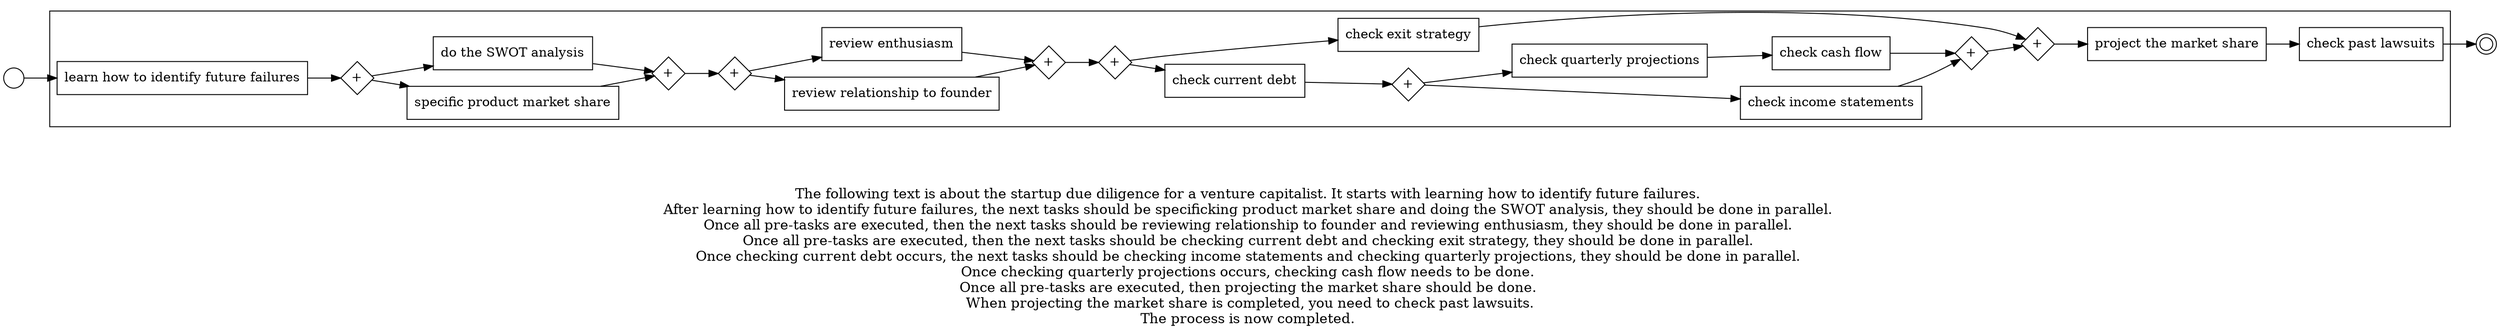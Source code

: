 digraph startup_due_diligence_for_a_venture_capitalist_58 {
	graph [rankdir=LR]
	START_NODE [label="" shape=circle width=0.3]
	subgraph CLUSTER_0 {
		"learn how to identify future failures" [shape=box]
		"AND_SPLIT--2. Filter out the terrible products_QI01" [label="+" fixedsize=true shape=diamond width=0.5]
		"learn how to identify future failures" -> "AND_SPLIT--2. Filter out the terrible products_QI01"
		"specific product market share" [shape=box]
		"AND_SPLIT--2. Filter out the terrible products_QI01" -> "specific product market share"
		"do the SWOT analysis" [shape=box]
		"AND_SPLIT--2. Filter out the terrible products_QI01" -> "do the SWOT analysis"
		"AND_JOIN--2. Filter out the terrible products_QI01" [label="+" fixedsize=true shape=diamond width=0.5]
		"specific product market share" -> "AND_JOIN--2. Filter out the terrible products_QI01"
		"do the SWOT analysis" -> "AND_JOIN--2. Filter out the terrible products_QI01"
		"AND_SPLIT--3. Review the funding team_XKRX" [label="+" fixedsize=true shape=diamond width=0.5]
		"AND_JOIN--2. Filter out the terrible products_QI01" -> "AND_SPLIT--3. Review the funding team_XKRX"
		"review relationship to founder" [shape=box]
		"AND_SPLIT--3. Review the funding team_XKRX" -> "review relationship to founder"
		"review enthusiasm" [shape=box]
		"AND_SPLIT--3. Review the funding team_XKRX" -> "review enthusiasm"
		"AND_JOIN--3. Review the funding team_XKRX" [label="+" fixedsize=true shape=diamond width=0.5]
		"review relationship to founder" -> "AND_JOIN--3. Review the funding team_XKRX"
		"review enthusiasm" -> "AND_JOIN--3. Review the funding team_XKRX"
		"AND_SPLIT--4. Evaluate Financial Viability_49I5" [label="+" fixedsize=true shape=diamond width=0.5]
		"AND_JOIN--3. Review the funding team_XKRX" -> "AND_SPLIT--4. Evaluate Financial Viability_49I5"
		"check current debt" [shape=box]
		"AND_SPLIT--4. Evaluate Financial Viability_49I5" -> "check current debt"
		"check exit strategy" [shape=box]
		"AND_SPLIT--4. Evaluate Financial Viability_49I5" -> "check exit strategy"
		"AND_SPLIT--4. Evaluate Financial Viability_OAN1" [label="+" fixedsize=true shape=diamond width=0.5]
		"check current debt" -> "AND_SPLIT--4. Evaluate Financial Viability_OAN1"
		"check income statements" [shape=box]
		"AND_SPLIT--4. Evaluate Financial Viability_OAN1" -> "check income statements"
		"check quarterly projections" [shape=box]
		"AND_SPLIT--4. Evaluate Financial Viability_OAN1" -> "check quarterly projections"
		"check cash flow" [shape=box]
		"check quarterly projections" -> "check cash flow"
		"AND_JOIN--4. Evaluate Financial Viability_OAN1" [label="+" fixedsize=true shape=diamond width=0.5]
		"check income statements" -> "AND_JOIN--4. Evaluate Financial Viability_OAN1"
		"check cash flow" -> "AND_JOIN--4. Evaluate Financial Viability_OAN1"
		"AND_JOIN--4. Evaluate Financial Viability_49I5" [label="+" fixedsize=true shape=diamond width=0.5]
		"AND_JOIN--4. Evaluate Financial Viability_OAN1" -> "AND_JOIN--4. Evaluate Financial Viability_49I5"
		"check exit strategy" -> "AND_JOIN--4. Evaluate Financial Viability_49I5"
		"project the market share" [shape=box]
		"AND_JOIN--4. Evaluate Financial Viability_49I5" -> "project the market share"
		"check past lawsuits" [shape=box]
		"project the market share" -> "check past lawsuits"
	}
	START_NODE -> "learn how to identify future failures"
	END_NODE [label="" shape=doublecircle width=0.2]
	"check past lawsuits" -> END_NODE
	fontsize=15 label="\n\n
The following text is about the startup due diligence for a venture capitalist. It starts with learning how to identify future failures. 
After learning how to identify future failures, the next tasks should be specificking product market share and doing the SWOT analysis, they should be done in parallel. 
Once all pre-tasks are executed, then the next tasks should be reviewing relationship to founder and reviewing enthusiasm, they should be done in parallel. 
Once all pre-tasks are executed, then the next tasks should be checking current debt and checking exit strategy, they should be done in parallel. 
Once checking current debt occurs, the next tasks should be checking income statements and checking quarterly projections, they should be done in parallel. 
Once checking quarterly projections occurs, checking cash flow needs to be done. 
Once all pre-tasks are executed, then projecting the market share should be done. 
When projecting the market share is completed, you need to check past lawsuits.
The process is now completed. 
"
}
